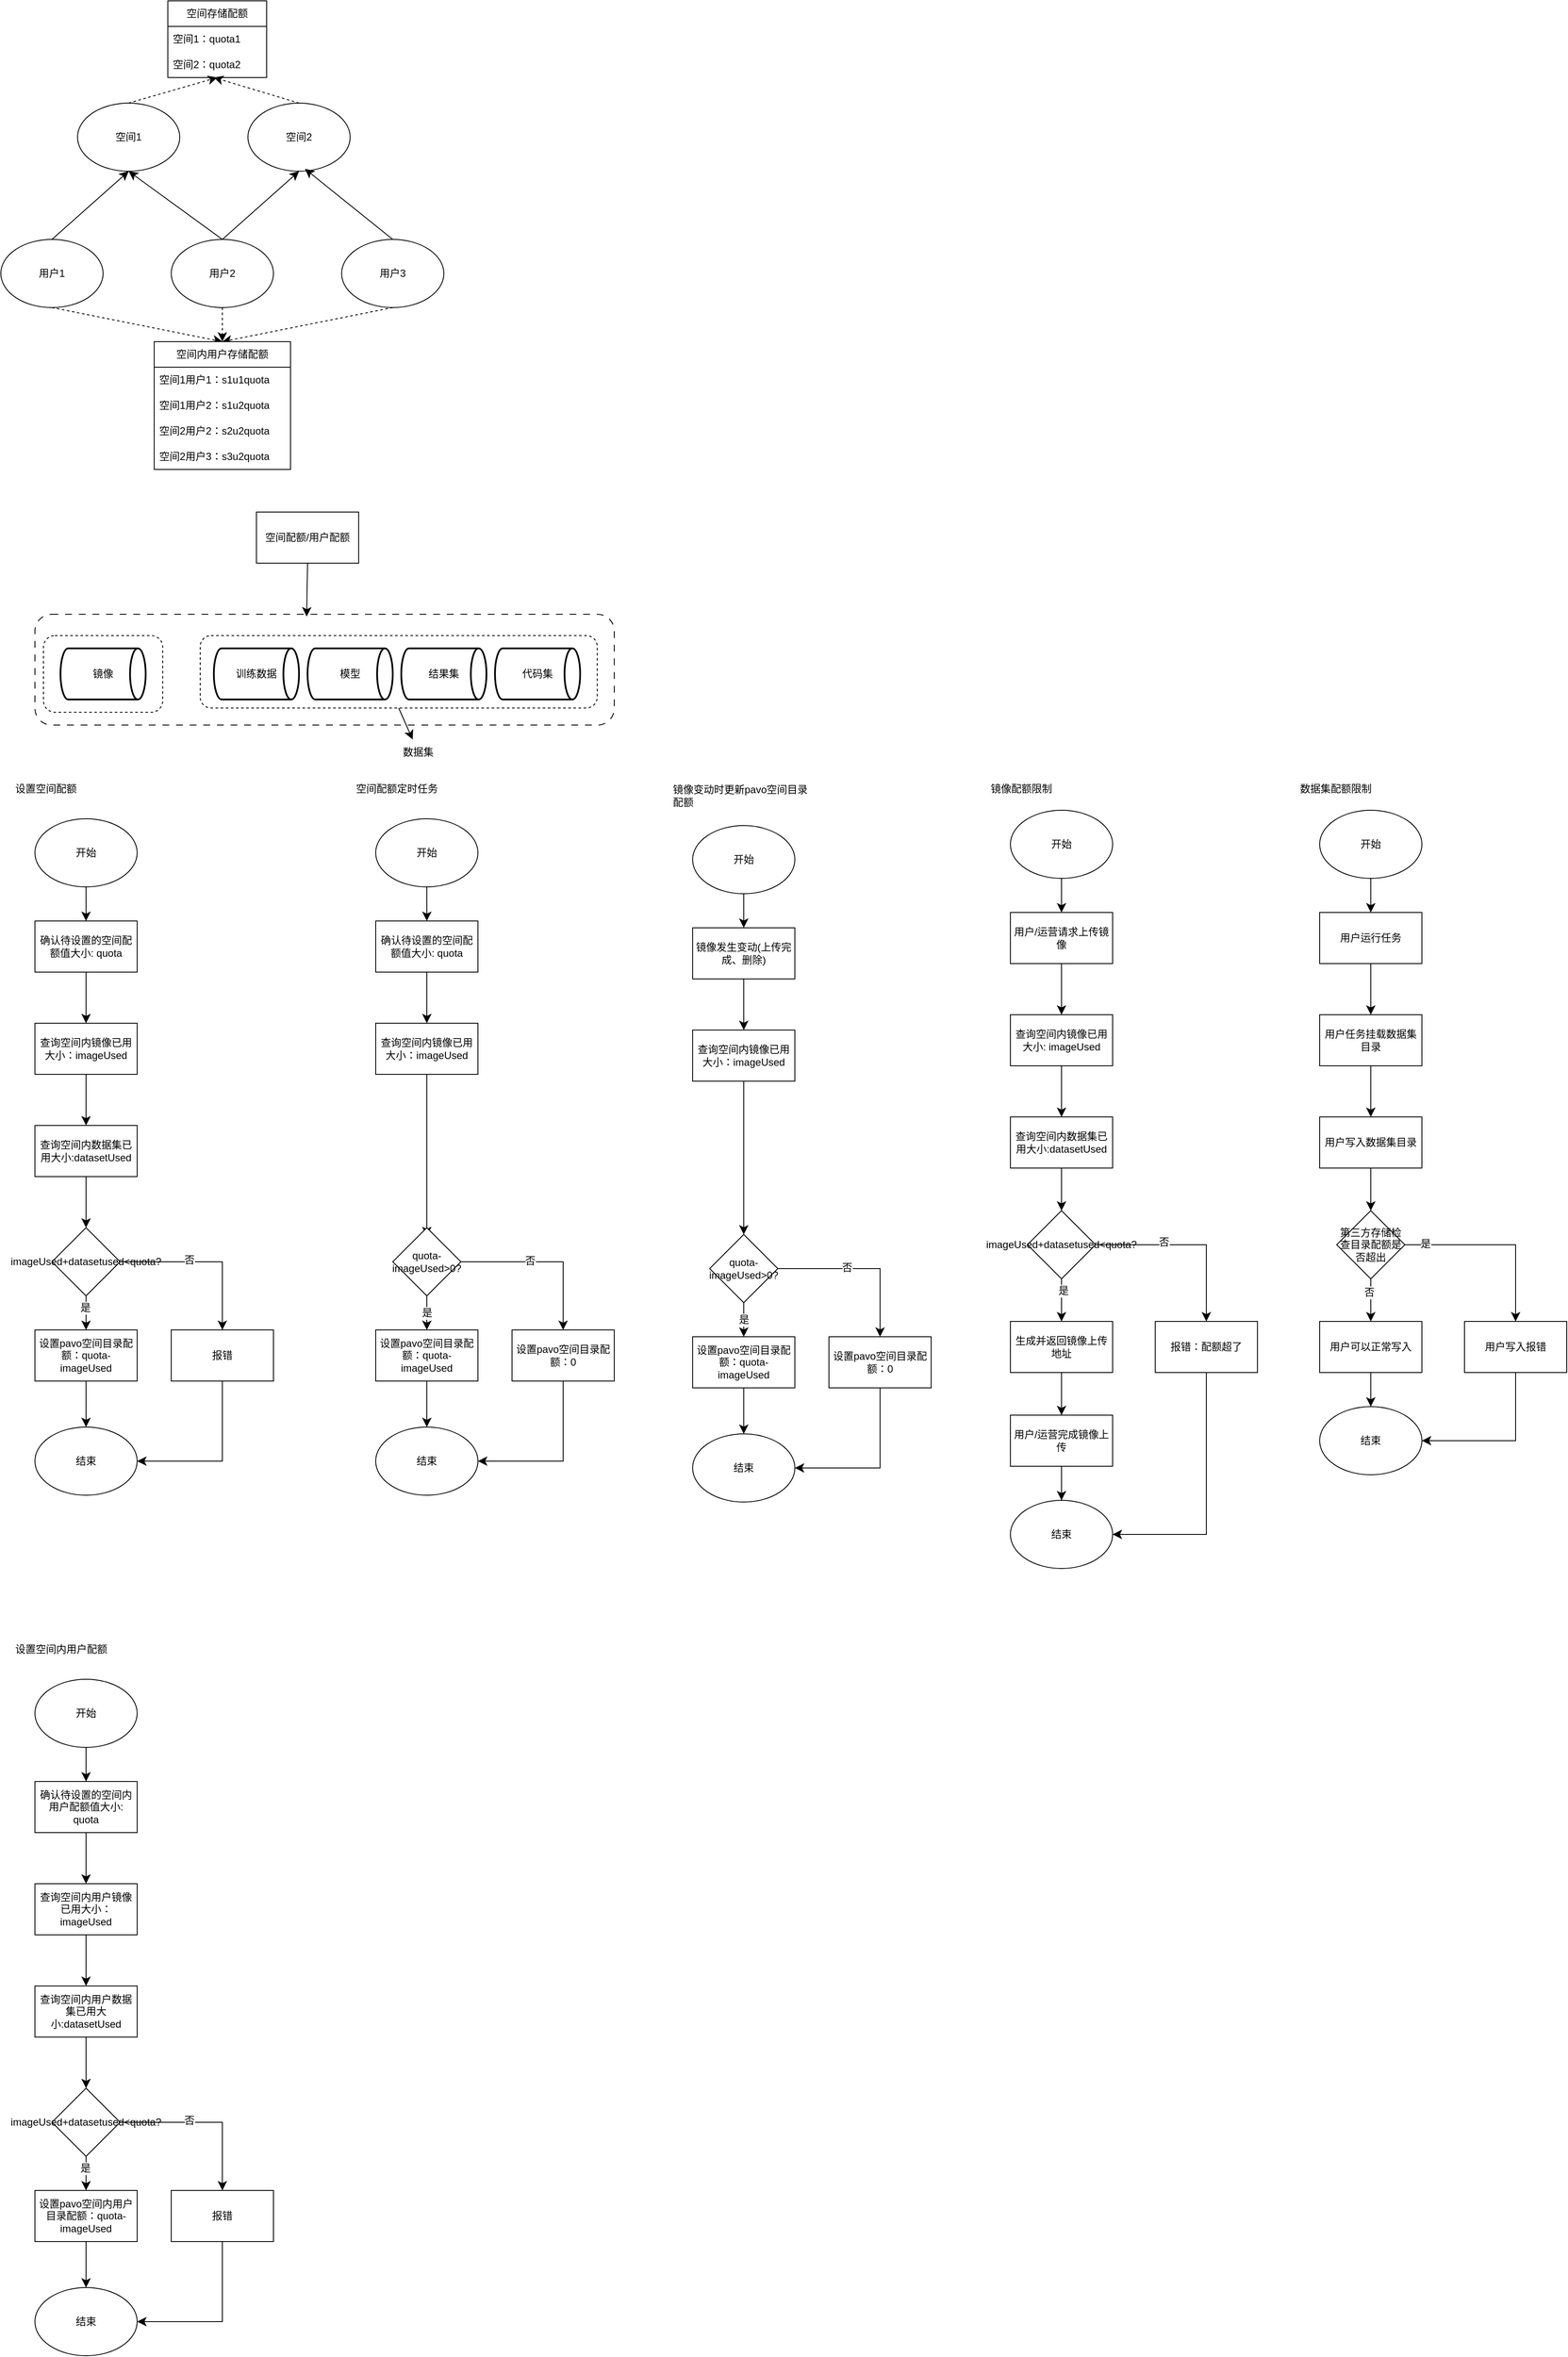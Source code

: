 <mxfile version="27.1.5">
  <diagram name="Page-1" id="l1J-gJ4dUrPFSB5W-Mp6">
    <mxGraphModel dx="1712" dy="914" grid="1" gridSize="10" guides="1" tooltips="1" connect="1" arrows="1" fold="1" page="1" pageScale="1" pageWidth="827" pageHeight="1169" math="0" shadow="0">
      <root>
        <mxCell id="0" />
        <mxCell id="1" parent="0" />
        <mxCell id="lD3NfSgeakYB_lhbrEKw-43" value="" style="rounded=1;whiteSpace=wrap;html=1;dashed=1;dashPattern=8 8;" parent="1" vertex="1">
          <mxGeometry x="80" y="760" width="680" height="130" as="geometry" />
        </mxCell>
        <mxCell id="lD3NfSgeakYB_lhbrEKw-51" style="edgeStyle=none;curved=1;rounded=0;orthogonalLoop=1;jettySize=auto;html=1;exitX=0.5;exitY=1;exitDx=0;exitDy=0;fontSize=12;startSize=8;endSize=8;" parent="1" source="lD3NfSgeakYB_lhbrEKw-42" target="lD3NfSgeakYB_lhbrEKw-53" edge="1">
          <mxGeometry relative="1" as="geometry">
            <mxPoint x="530" y="930" as="targetPoint" />
          </mxGeometry>
        </mxCell>
        <mxCell id="lD3NfSgeakYB_lhbrEKw-42" value="" style="rounded=1;whiteSpace=wrap;html=1;dashed=1;" parent="1" vertex="1">
          <mxGeometry x="274" y="785" width="466" height="85" as="geometry" />
        </mxCell>
        <mxCell id="lD3NfSgeakYB_lhbrEKw-41" value="" style="rounded=1;whiteSpace=wrap;html=1;dashed=1;" parent="1" vertex="1">
          <mxGeometry x="90" y="785" width="140" height="90" as="geometry" />
        </mxCell>
        <mxCell id="lD3NfSgeakYB_lhbrEKw-31" style="edgeStyle=none;curved=1;rounded=0;orthogonalLoop=1;jettySize=auto;html=1;exitX=0.5;exitY=0;exitDx=0;exitDy=0;entryX=0.5;entryY=1;entryDx=0;entryDy=0;fontSize=12;startSize=8;endSize=8;dashed=1;" parent="1" source="lD3NfSgeakYB_lhbrEKw-1" target="lD3NfSgeakYB_lhbrEKw-7" edge="1">
          <mxGeometry relative="1" as="geometry" />
        </mxCell>
        <mxCell id="lD3NfSgeakYB_lhbrEKw-1" value="空间1" style="ellipse;whiteSpace=wrap;html=1;" parent="1" vertex="1">
          <mxGeometry x="130" y="160" width="120" height="80" as="geometry" />
        </mxCell>
        <mxCell id="lD3NfSgeakYB_lhbrEKw-15" style="edgeStyle=none;curved=1;rounded=0;orthogonalLoop=1;jettySize=auto;html=1;exitX=0.5;exitY=0;exitDx=0;exitDy=0;entryX=0.5;entryY=1;entryDx=0;entryDy=0;fontSize=12;startSize=8;endSize=8;" parent="1" source="lD3NfSgeakYB_lhbrEKw-2" target="lD3NfSgeakYB_lhbrEKw-1" edge="1">
          <mxGeometry relative="1" as="geometry" />
        </mxCell>
        <mxCell id="lD3NfSgeakYB_lhbrEKw-23" style="edgeStyle=none;curved=1;rounded=0;orthogonalLoop=1;jettySize=auto;html=1;exitX=0.5;exitY=1;exitDx=0;exitDy=0;entryX=0.5;entryY=0;entryDx=0;entryDy=0;fontSize=12;startSize=8;endSize=8;dashed=1;" parent="1" source="lD3NfSgeakYB_lhbrEKw-2" target="lD3NfSgeakYB_lhbrEKw-24" edge="1">
          <mxGeometry relative="1" as="geometry">
            <mxPoint x="100" y="440" as="targetPoint" />
          </mxGeometry>
        </mxCell>
        <mxCell id="lD3NfSgeakYB_lhbrEKw-2" value="用户1" style="ellipse;whiteSpace=wrap;html=1;" parent="1" vertex="1">
          <mxGeometry x="40" y="320" width="120" height="80" as="geometry" />
        </mxCell>
        <mxCell id="lD3NfSgeakYB_lhbrEKw-16" style="edgeStyle=none;curved=1;rounded=0;orthogonalLoop=1;jettySize=auto;html=1;exitX=0.5;exitY=0;exitDx=0;exitDy=0;entryX=0.5;entryY=1;entryDx=0;entryDy=0;fontSize=12;startSize=8;endSize=8;" parent="1" source="lD3NfSgeakYB_lhbrEKw-3" target="lD3NfSgeakYB_lhbrEKw-1" edge="1">
          <mxGeometry relative="1" as="geometry" />
        </mxCell>
        <mxCell id="lD3NfSgeakYB_lhbrEKw-17" style="edgeStyle=none;curved=1;rounded=0;orthogonalLoop=1;jettySize=auto;html=1;exitX=0.5;exitY=0;exitDx=0;exitDy=0;entryX=0.5;entryY=1;entryDx=0;entryDy=0;fontSize=12;startSize=8;endSize=8;" parent="1" source="lD3NfSgeakYB_lhbrEKw-3" target="lD3NfSgeakYB_lhbrEKw-5" edge="1">
          <mxGeometry relative="1" as="geometry" />
        </mxCell>
        <mxCell id="lD3NfSgeakYB_lhbrEKw-28" style="edgeStyle=none;curved=1;rounded=0;orthogonalLoop=1;jettySize=auto;html=1;exitX=0.5;exitY=1;exitDx=0;exitDy=0;entryX=0.5;entryY=0;entryDx=0;entryDy=0;fontSize=12;startSize=8;endSize=8;dashed=1;" parent="1" source="lD3NfSgeakYB_lhbrEKw-3" target="lD3NfSgeakYB_lhbrEKw-24" edge="1">
          <mxGeometry relative="1" as="geometry" />
        </mxCell>
        <mxCell id="lD3NfSgeakYB_lhbrEKw-3" value="用户2" style="ellipse;whiteSpace=wrap;html=1;" parent="1" vertex="1">
          <mxGeometry x="240" y="320" width="120" height="80" as="geometry" />
        </mxCell>
        <mxCell id="lD3NfSgeakYB_lhbrEKw-29" style="edgeStyle=none;curved=1;rounded=0;orthogonalLoop=1;jettySize=auto;html=1;exitX=0.5;exitY=1;exitDx=0;exitDy=0;entryX=0.5;entryY=0;entryDx=0;entryDy=0;fontSize=12;startSize=8;endSize=8;dashed=1;" parent="1" source="lD3NfSgeakYB_lhbrEKw-4" target="lD3NfSgeakYB_lhbrEKw-24" edge="1">
          <mxGeometry relative="1" as="geometry">
            <mxPoint x="500" y="440" as="targetPoint" />
          </mxGeometry>
        </mxCell>
        <mxCell id="lD3NfSgeakYB_lhbrEKw-4" value="用户3" style="ellipse;whiteSpace=wrap;html=1;" parent="1" vertex="1">
          <mxGeometry x="440" y="320" width="120" height="80" as="geometry" />
        </mxCell>
        <mxCell id="lD3NfSgeakYB_lhbrEKw-32" style="edgeStyle=none;curved=1;rounded=0;orthogonalLoop=1;jettySize=auto;html=1;exitX=0.5;exitY=0;exitDx=0;exitDy=0;fontSize=12;startSize=8;endSize=8;dashed=1;" parent="1" source="lD3NfSgeakYB_lhbrEKw-5" edge="1">
          <mxGeometry relative="1" as="geometry">
            <mxPoint x="290" y="130" as="targetPoint" />
          </mxGeometry>
        </mxCell>
        <mxCell id="lD3NfSgeakYB_lhbrEKw-5" value="空间2" style="ellipse;whiteSpace=wrap;html=1;" parent="1" vertex="1">
          <mxGeometry x="330" y="160" width="120" height="80" as="geometry" />
        </mxCell>
        <mxCell id="lD3NfSgeakYB_lhbrEKw-7" value="空间存储配额" style="swimlane;fontStyle=0;childLayout=stackLayout;horizontal=1;startSize=30;horizontalStack=0;resizeParent=1;resizeParentMax=0;resizeLast=0;collapsible=1;marginBottom=0;whiteSpace=wrap;html=1;" parent="1" vertex="1">
          <mxGeometry x="236" y="40" width="116" height="90" as="geometry" />
        </mxCell>
        <mxCell id="lD3NfSgeakYB_lhbrEKw-8" value="空间1：quota1" style="text;strokeColor=none;fillColor=none;align=left;verticalAlign=middle;spacingLeft=4;spacingRight=4;overflow=hidden;points=[[0,0.5],[1,0.5]];portConstraint=eastwest;rotatable=0;whiteSpace=wrap;html=1;" parent="lD3NfSgeakYB_lhbrEKw-7" vertex="1">
          <mxGeometry y="30" width="116" height="30" as="geometry" />
        </mxCell>
        <mxCell id="lD3NfSgeakYB_lhbrEKw-30" value="空间2：quota2" style="text;strokeColor=none;fillColor=none;align=left;verticalAlign=middle;spacingLeft=4;spacingRight=4;overflow=hidden;points=[[0,0.5],[1,0.5]];portConstraint=eastwest;rotatable=0;whiteSpace=wrap;html=1;" parent="lD3NfSgeakYB_lhbrEKw-7" vertex="1">
          <mxGeometry y="60" width="116" height="30" as="geometry" />
        </mxCell>
        <mxCell id="lD3NfSgeakYB_lhbrEKw-18" style="edgeStyle=none;curved=1;rounded=0;orthogonalLoop=1;jettySize=auto;html=1;exitX=0.5;exitY=0;exitDx=0;exitDy=0;entryX=0.558;entryY=0.965;entryDx=0;entryDy=0;entryPerimeter=0;fontSize=12;startSize=8;endSize=8;" parent="1" source="lD3NfSgeakYB_lhbrEKw-4" target="lD3NfSgeakYB_lhbrEKw-5" edge="1">
          <mxGeometry relative="1" as="geometry" />
        </mxCell>
        <mxCell id="lD3NfSgeakYB_lhbrEKw-24" value="空间内用户存储配额" style="swimlane;fontStyle=0;childLayout=stackLayout;horizontal=1;startSize=30;horizontalStack=0;resizeParent=1;resizeParentMax=0;resizeLast=0;collapsible=1;marginBottom=0;whiteSpace=wrap;html=1;" parent="1" vertex="1">
          <mxGeometry x="220" y="440" width="160" height="150" as="geometry" />
        </mxCell>
        <mxCell id="lD3NfSgeakYB_lhbrEKw-25" value="空间1用户1：s1u1quota" style="text;strokeColor=none;fillColor=none;align=left;verticalAlign=middle;spacingLeft=4;spacingRight=4;overflow=hidden;points=[[0,0.5],[1,0.5]];portConstraint=eastwest;rotatable=0;whiteSpace=wrap;html=1;" parent="lD3NfSgeakYB_lhbrEKw-24" vertex="1">
          <mxGeometry y="30" width="160" height="30" as="geometry" />
        </mxCell>
        <mxCell id="lD3NfSgeakYB_lhbrEKw-33" value="空间1用户2：s1u2quota" style="text;strokeColor=none;fillColor=none;align=left;verticalAlign=middle;spacingLeft=4;spacingRight=4;overflow=hidden;points=[[0,0.5],[1,0.5]];portConstraint=eastwest;rotatable=0;whiteSpace=wrap;html=1;" parent="lD3NfSgeakYB_lhbrEKw-24" vertex="1">
          <mxGeometry y="60" width="160" height="30" as="geometry" />
        </mxCell>
        <mxCell id="lD3NfSgeakYB_lhbrEKw-34" value="空间2用户2：s2u2quota" style="text;strokeColor=none;fillColor=none;align=left;verticalAlign=middle;spacingLeft=4;spacingRight=4;overflow=hidden;points=[[0,0.5],[1,0.5]];portConstraint=eastwest;rotatable=0;whiteSpace=wrap;html=1;" parent="lD3NfSgeakYB_lhbrEKw-24" vertex="1">
          <mxGeometry y="90" width="160" height="30" as="geometry" />
        </mxCell>
        <mxCell id="lD3NfSgeakYB_lhbrEKw-35" value="空间2用户3：s3u2quota" style="text;strokeColor=none;fillColor=none;align=left;verticalAlign=middle;spacingLeft=4;spacingRight=4;overflow=hidden;points=[[0,0.5],[1,0.5]];portConstraint=eastwest;rotatable=0;whiteSpace=wrap;html=1;" parent="lD3NfSgeakYB_lhbrEKw-24" vertex="1">
          <mxGeometry y="120" width="160" height="30" as="geometry" />
        </mxCell>
        <mxCell id="lD3NfSgeakYB_lhbrEKw-36" value="镜像" style="strokeWidth=2;html=1;shape=mxgraph.flowchart.direct_data;whiteSpace=wrap;" parent="1" vertex="1">
          <mxGeometry x="110" y="800" width="100" height="60" as="geometry" />
        </mxCell>
        <mxCell id="lD3NfSgeakYB_lhbrEKw-37" value="训练数据" style="strokeWidth=2;html=1;shape=mxgraph.flowchart.direct_data;whiteSpace=wrap;" parent="1" vertex="1">
          <mxGeometry x="290" y="800" width="100" height="60" as="geometry" />
        </mxCell>
        <mxCell id="lD3NfSgeakYB_lhbrEKw-38" value="模型" style="strokeWidth=2;html=1;shape=mxgraph.flowchart.direct_data;whiteSpace=wrap;" parent="1" vertex="1">
          <mxGeometry x="400" y="800" width="100" height="60" as="geometry" />
        </mxCell>
        <mxCell id="lD3NfSgeakYB_lhbrEKw-39" value="结果集" style="strokeWidth=2;html=1;shape=mxgraph.flowchart.direct_data;whiteSpace=wrap;" parent="1" vertex="1">
          <mxGeometry x="510" y="800" width="100" height="60" as="geometry" />
        </mxCell>
        <mxCell id="lD3NfSgeakYB_lhbrEKw-40" value="代码集" style="strokeWidth=2;html=1;shape=mxgraph.flowchart.direct_data;whiteSpace=wrap;" parent="1" vertex="1">
          <mxGeometry x="620" y="800" width="100" height="60" as="geometry" />
        </mxCell>
        <mxCell id="lD3NfSgeakYB_lhbrEKw-44" value="空间配额/用户配额" style="rounded=0;whiteSpace=wrap;html=1;" parent="1" vertex="1">
          <mxGeometry x="340" y="640" width="120" height="60" as="geometry" />
        </mxCell>
        <mxCell id="lD3NfSgeakYB_lhbrEKw-45" style="edgeStyle=none;curved=1;rounded=0;orthogonalLoop=1;jettySize=auto;html=1;exitX=0.5;exitY=1;exitDx=0;exitDy=0;entryX=0.469;entryY=0.02;entryDx=0;entryDy=0;entryPerimeter=0;fontSize=12;startSize=8;endSize=8;" parent="1" source="lD3NfSgeakYB_lhbrEKw-44" target="lD3NfSgeakYB_lhbrEKw-43" edge="1">
          <mxGeometry relative="1" as="geometry" />
        </mxCell>
        <mxCell id="lD3NfSgeakYB_lhbrEKw-48" style="edgeStyle=none;curved=1;rounded=0;orthogonalLoop=1;jettySize=auto;html=1;exitX=0.5;exitY=1;exitDx=0;exitDy=0;entryX=0.5;entryY=0;entryDx=0;entryDy=0;fontSize=12;startSize=8;endSize=8;" parent="1" source="lD3NfSgeakYB_lhbrEKw-46" target="lD3NfSgeakYB_lhbrEKw-47" edge="1">
          <mxGeometry relative="1" as="geometry" />
        </mxCell>
        <mxCell id="lD3NfSgeakYB_lhbrEKw-46" value="开始" style="ellipse;whiteSpace=wrap;html=1;" parent="1" vertex="1">
          <mxGeometry x="80" y="1000" width="120" height="80" as="geometry" />
        </mxCell>
        <mxCell id="lD3NfSgeakYB_lhbrEKw-54" style="edgeStyle=none;curved=1;rounded=0;orthogonalLoop=1;jettySize=auto;html=1;entryX=0.5;entryY=0;entryDx=0;entryDy=0;fontSize=12;startSize=8;endSize=8;" parent="1" source="lD3NfSgeakYB_lhbrEKw-47" target="lD3NfSgeakYB_lhbrEKw-49" edge="1">
          <mxGeometry relative="1" as="geometry" />
        </mxCell>
        <mxCell id="lD3NfSgeakYB_lhbrEKw-47" value="确认待设置的空间配额值大小: quota" style="rounded=0;whiteSpace=wrap;html=1;" parent="1" vertex="1">
          <mxGeometry x="80" y="1120" width="120" height="60" as="geometry" />
        </mxCell>
        <mxCell id="lD3NfSgeakYB_lhbrEKw-55" style="edgeStyle=none;curved=1;rounded=0;orthogonalLoop=1;jettySize=auto;html=1;fontSize=12;startSize=8;endSize=8;" parent="1" source="lD3NfSgeakYB_lhbrEKw-49" target="lD3NfSgeakYB_lhbrEKw-50" edge="1">
          <mxGeometry relative="1" as="geometry" />
        </mxCell>
        <mxCell id="lD3NfSgeakYB_lhbrEKw-49" value="查询空间内镜像已用大小：imageUsed" style="rounded=0;whiteSpace=wrap;html=1;" parent="1" vertex="1">
          <mxGeometry x="80" y="1240" width="120" height="60" as="geometry" />
        </mxCell>
        <mxCell id="lD3NfSgeakYB_lhbrEKw-57" style="edgeStyle=none;curved=1;rounded=0;orthogonalLoop=1;jettySize=auto;html=1;exitX=0.5;exitY=1;exitDx=0;exitDy=0;entryX=0.5;entryY=0;entryDx=0;entryDy=0;fontSize=12;startSize=8;endSize=8;" parent="1" source="lD3NfSgeakYB_lhbrEKw-50" target="lD3NfSgeakYB_lhbrEKw-56" edge="1">
          <mxGeometry relative="1" as="geometry" />
        </mxCell>
        <mxCell id="lD3NfSgeakYB_lhbrEKw-50" value="查询空间内数据集已用大小:datasetUsed" style="rounded=0;whiteSpace=wrap;html=1;" parent="1" vertex="1">
          <mxGeometry x="80" y="1360" width="120" height="60" as="geometry" />
        </mxCell>
        <mxCell id="lD3NfSgeakYB_lhbrEKw-53" value="数据集" style="text;html=1;align=center;verticalAlign=middle;whiteSpace=wrap;rounded=0;" parent="1" vertex="1">
          <mxGeometry x="500" y="907" width="60" height="30" as="geometry" />
        </mxCell>
        <mxCell id="lD3NfSgeakYB_lhbrEKw-60" style="edgeStyle=none;curved=1;rounded=0;orthogonalLoop=1;jettySize=auto;html=1;exitX=0.5;exitY=1;exitDx=0;exitDy=0;entryX=0.5;entryY=0;entryDx=0;entryDy=0;fontSize=12;startSize=8;endSize=8;" parent="1" source="lD3NfSgeakYB_lhbrEKw-56" target="lD3NfSgeakYB_lhbrEKw-59" edge="1">
          <mxGeometry relative="1" as="geometry" />
        </mxCell>
        <mxCell id="lD3NfSgeakYB_lhbrEKw-133" value="是" style="edgeLabel;html=1;align=center;verticalAlign=middle;resizable=0;points=[];fontSize=12;" parent="lD3NfSgeakYB_lhbrEKw-60" vertex="1" connectable="0">
          <mxGeometry x="-0.33" y="-1" relative="1" as="geometry">
            <mxPoint as="offset" />
          </mxGeometry>
        </mxCell>
        <mxCell id="lD3NfSgeakYB_lhbrEKw-62" style="edgeStyle=none;curved=0;rounded=0;orthogonalLoop=1;jettySize=auto;html=1;exitX=1;exitY=0.5;exitDx=0;exitDy=0;entryX=0.5;entryY=0;entryDx=0;entryDy=0;fontSize=12;startSize=8;endSize=8;" parent="1" source="lD3NfSgeakYB_lhbrEKw-56" target="lD3NfSgeakYB_lhbrEKw-61" edge="1">
          <mxGeometry relative="1" as="geometry">
            <Array as="points">
              <mxPoint x="300" y="1520" />
            </Array>
          </mxGeometry>
        </mxCell>
        <mxCell id="lD3NfSgeakYB_lhbrEKw-134" value="否" style="edgeLabel;html=1;align=center;verticalAlign=middle;resizable=0;points=[];fontSize=12;" parent="lD3NfSgeakYB_lhbrEKw-62" vertex="1" connectable="0">
          <mxGeometry x="-0.19" y="2" relative="1" as="geometry">
            <mxPoint as="offset" />
          </mxGeometry>
        </mxCell>
        <mxCell id="lD3NfSgeakYB_lhbrEKw-56" value="imageUsed+datasetused&amp;lt;quota?" style="rhombus;whiteSpace=wrap;html=1;" parent="1" vertex="1">
          <mxGeometry x="100" y="1480" width="80" height="80" as="geometry" />
        </mxCell>
        <mxCell id="lD3NfSgeakYB_lhbrEKw-65" style="edgeStyle=none;curved=1;rounded=0;orthogonalLoop=1;jettySize=auto;html=1;exitX=0.5;exitY=1;exitDx=0;exitDy=0;entryX=0.5;entryY=0;entryDx=0;entryDy=0;fontSize=12;startSize=8;endSize=8;" parent="1" source="lD3NfSgeakYB_lhbrEKw-59" target="lD3NfSgeakYB_lhbrEKw-64" edge="1">
          <mxGeometry relative="1" as="geometry" />
        </mxCell>
        <mxCell id="lD3NfSgeakYB_lhbrEKw-59" value="设置pavo空间目录配额：quota-imageUsed" style="rounded=0;whiteSpace=wrap;html=1;" parent="1" vertex="1">
          <mxGeometry x="80" y="1600" width="120" height="60" as="geometry" />
        </mxCell>
        <mxCell id="lD3NfSgeakYB_lhbrEKw-66" style="edgeStyle=none;curved=0;rounded=0;orthogonalLoop=1;jettySize=auto;html=1;exitX=0.5;exitY=1;exitDx=0;exitDy=0;entryX=1;entryY=0.5;entryDx=0;entryDy=0;fontSize=12;startSize=8;endSize=8;" parent="1" source="lD3NfSgeakYB_lhbrEKw-61" target="lD3NfSgeakYB_lhbrEKw-64" edge="1">
          <mxGeometry relative="1" as="geometry">
            <Array as="points">
              <mxPoint x="300" y="1754" />
            </Array>
          </mxGeometry>
        </mxCell>
        <mxCell id="lD3NfSgeakYB_lhbrEKw-61" value="报错" style="rounded=0;whiteSpace=wrap;html=1;" parent="1" vertex="1">
          <mxGeometry x="240" y="1600" width="120" height="60" as="geometry" />
        </mxCell>
        <mxCell id="lD3NfSgeakYB_lhbrEKw-64" value="结束" style="ellipse;whiteSpace=wrap;html=1;" parent="1" vertex="1">
          <mxGeometry x="80" y="1714" width="120" height="80" as="geometry" />
        </mxCell>
        <mxCell id="lD3NfSgeakYB_lhbrEKw-69" style="edgeStyle=none;curved=1;rounded=0;orthogonalLoop=1;jettySize=auto;html=1;exitX=0.5;exitY=1;exitDx=0;exitDy=0;entryX=0.5;entryY=0;entryDx=0;entryDy=0;fontSize=12;startSize=8;endSize=8;" parent="1" source="lD3NfSgeakYB_lhbrEKw-67" target="lD3NfSgeakYB_lhbrEKw-68" edge="1">
          <mxGeometry relative="1" as="geometry" />
        </mxCell>
        <mxCell id="lD3NfSgeakYB_lhbrEKw-67" value="开始" style="ellipse;whiteSpace=wrap;html=1;" parent="1" vertex="1">
          <mxGeometry x="1225" y="990" width="120" height="80" as="geometry" />
        </mxCell>
        <mxCell id="lD3NfSgeakYB_lhbrEKw-72" style="edgeStyle=none;curved=1;rounded=0;orthogonalLoop=1;jettySize=auto;html=1;exitX=0.5;exitY=1;exitDx=0;exitDy=0;entryX=0.5;entryY=0;entryDx=0;entryDy=0;fontSize=12;startSize=8;endSize=8;" parent="1" source="lD3NfSgeakYB_lhbrEKw-68" target="lD3NfSgeakYB_lhbrEKw-70" edge="1">
          <mxGeometry relative="1" as="geometry" />
        </mxCell>
        <mxCell id="lD3NfSgeakYB_lhbrEKw-68" value="用户/运营请求上传镜像" style="rounded=0;whiteSpace=wrap;html=1;" parent="1" vertex="1">
          <mxGeometry x="1225" y="1110" width="120" height="60" as="geometry" />
        </mxCell>
        <mxCell id="lD3NfSgeakYB_lhbrEKw-73" style="edgeStyle=none;curved=1;rounded=0;orthogonalLoop=1;jettySize=auto;html=1;exitX=0.5;exitY=1;exitDx=0;exitDy=0;entryX=0.5;entryY=0;entryDx=0;entryDy=0;fontSize=12;startSize=8;endSize=8;" parent="1" source="lD3NfSgeakYB_lhbrEKw-70" target="lD3NfSgeakYB_lhbrEKw-71" edge="1">
          <mxGeometry relative="1" as="geometry" />
        </mxCell>
        <mxCell id="lD3NfSgeakYB_lhbrEKw-70" value="查询空间内镜像已用大小: imageUsed" style="rounded=0;whiteSpace=wrap;html=1;" parent="1" vertex="1">
          <mxGeometry x="1225" y="1230" width="120" height="60" as="geometry" />
        </mxCell>
        <mxCell id="lD3NfSgeakYB_lhbrEKw-75" style="edgeStyle=none;curved=1;rounded=0;orthogonalLoop=1;jettySize=auto;html=1;exitX=0.5;exitY=1;exitDx=0;exitDy=0;entryX=0.5;entryY=0;entryDx=0;entryDy=0;fontSize=12;startSize=8;endSize=8;" parent="1" source="lD3NfSgeakYB_lhbrEKw-71" target="lD3NfSgeakYB_lhbrEKw-74" edge="1">
          <mxGeometry relative="1" as="geometry" />
        </mxCell>
        <mxCell id="lD3NfSgeakYB_lhbrEKw-71" value="查询空间内数据集已用大小:datasetUsed" style="rounded=0;whiteSpace=wrap;html=1;" parent="1" vertex="1">
          <mxGeometry x="1225" y="1350" width="120" height="60" as="geometry" />
        </mxCell>
        <mxCell id="lD3NfSgeakYB_lhbrEKw-77" style="edgeStyle=none;curved=1;rounded=0;orthogonalLoop=1;jettySize=auto;html=1;exitX=0.5;exitY=1;exitDx=0;exitDy=0;entryX=0.5;entryY=0;entryDx=0;entryDy=0;fontSize=12;startSize=8;endSize=8;" parent="1" source="lD3NfSgeakYB_lhbrEKw-74" target="lD3NfSgeakYB_lhbrEKw-76" edge="1">
          <mxGeometry relative="1" as="geometry" />
        </mxCell>
        <mxCell id="lD3NfSgeakYB_lhbrEKw-130" value="是" style="edgeLabel;html=1;align=center;verticalAlign=middle;resizable=0;points=[];fontSize=12;" parent="lD3NfSgeakYB_lhbrEKw-77" vertex="1" connectable="0">
          <mxGeometry x="-0.464" y="2" relative="1" as="geometry">
            <mxPoint as="offset" />
          </mxGeometry>
        </mxCell>
        <mxCell id="lD3NfSgeakYB_lhbrEKw-82" style="edgeStyle=none;curved=0;rounded=0;orthogonalLoop=1;jettySize=auto;html=1;exitX=1;exitY=0.5;exitDx=0;exitDy=0;entryX=0.5;entryY=0;entryDx=0;entryDy=0;fontSize=12;startSize=8;endSize=8;" parent="1" source="lD3NfSgeakYB_lhbrEKw-74" target="lD3NfSgeakYB_lhbrEKw-81" edge="1">
          <mxGeometry relative="1" as="geometry">
            <Array as="points">
              <mxPoint x="1455" y="1500" />
            </Array>
          </mxGeometry>
        </mxCell>
        <mxCell id="lD3NfSgeakYB_lhbrEKw-131" value="否" style="edgeLabel;html=1;align=center;verticalAlign=middle;resizable=0;points=[];fontSize=12;" parent="lD3NfSgeakYB_lhbrEKw-82" vertex="1" connectable="0">
          <mxGeometry x="-0.276" y="3" relative="1" as="geometry">
            <mxPoint as="offset" />
          </mxGeometry>
        </mxCell>
        <mxCell id="lD3NfSgeakYB_lhbrEKw-74" value="imageUsed+datasetused&amp;lt;quota?" style="rhombus;whiteSpace=wrap;html=1;" parent="1" vertex="1">
          <mxGeometry x="1245" y="1460" width="80" height="80" as="geometry" />
        </mxCell>
        <mxCell id="lD3NfSgeakYB_lhbrEKw-79" style="edgeStyle=none;curved=1;rounded=0;orthogonalLoop=1;jettySize=auto;html=1;exitX=0.5;exitY=1;exitDx=0;exitDy=0;entryX=0.5;entryY=0;entryDx=0;entryDy=0;fontSize=12;startSize=8;endSize=8;" parent="1" source="lD3NfSgeakYB_lhbrEKw-76" target="lD3NfSgeakYB_lhbrEKw-78" edge="1">
          <mxGeometry relative="1" as="geometry" />
        </mxCell>
        <mxCell id="lD3NfSgeakYB_lhbrEKw-76" value="生成并返回镜像上传地址" style="rounded=0;whiteSpace=wrap;html=1;" parent="1" vertex="1">
          <mxGeometry x="1225" y="1590" width="120" height="60" as="geometry" />
        </mxCell>
        <mxCell id="lD3NfSgeakYB_lhbrEKw-83" style="edgeStyle=none;curved=1;rounded=0;orthogonalLoop=1;jettySize=auto;html=1;exitX=0.5;exitY=1;exitDx=0;exitDy=0;entryX=0.5;entryY=0;entryDx=0;entryDy=0;fontSize=12;startSize=8;endSize=8;" parent="1" source="lD3NfSgeakYB_lhbrEKw-78" edge="1">
          <mxGeometry relative="1" as="geometry">
            <mxPoint x="1285" y="1800" as="targetPoint" />
          </mxGeometry>
        </mxCell>
        <mxCell id="lD3NfSgeakYB_lhbrEKw-78" value="用户/运营完成镜像上传" style="rounded=0;whiteSpace=wrap;html=1;" parent="1" vertex="1">
          <mxGeometry x="1225" y="1700" width="120" height="60" as="geometry" />
        </mxCell>
        <mxCell id="lD3NfSgeakYB_lhbrEKw-86" style="edgeStyle=none;curved=0;rounded=0;orthogonalLoop=1;jettySize=auto;html=1;exitX=0.5;exitY=1;exitDx=0;exitDy=0;entryX=1;entryY=0.5;entryDx=0;entryDy=0;fontSize=12;startSize=8;endSize=8;" parent="1" source="lD3NfSgeakYB_lhbrEKw-81" target="lD3NfSgeakYB_lhbrEKw-85" edge="1">
          <mxGeometry relative="1" as="geometry">
            <Array as="points">
              <mxPoint x="1455" y="1840" />
            </Array>
          </mxGeometry>
        </mxCell>
        <mxCell id="lD3NfSgeakYB_lhbrEKw-81" value="报错：配额超了" style="rounded=0;whiteSpace=wrap;html=1;" parent="1" vertex="1">
          <mxGeometry x="1395" y="1590" width="120" height="60" as="geometry" />
        </mxCell>
        <mxCell id="lD3NfSgeakYB_lhbrEKw-85" value="结束" style="ellipse;whiteSpace=wrap;html=1;" parent="1" vertex="1">
          <mxGeometry x="1225" y="1800" width="120" height="80" as="geometry" />
        </mxCell>
        <mxCell id="lD3NfSgeakYB_lhbrEKw-89" value="设置空间配额" style="text;html=1;align=left;verticalAlign=middle;whiteSpace=wrap;rounded=0;" parent="1" vertex="1">
          <mxGeometry x="55" y="950" width="170" height="30" as="geometry" />
        </mxCell>
        <mxCell id="lD3NfSgeakYB_lhbrEKw-90" style="edgeStyle=none;curved=1;rounded=0;orthogonalLoop=1;jettySize=auto;html=1;exitX=0.5;exitY=1;exitDx=0;exitDy=0;entryX=0.5;entryY=0;entryDx=0;entryDy=0;fontSize=12;startSize=8;endSize=8;" parent="1" source="lD3NfSgeakYB_lhbrEKw-91" target="lD3NfSgeakYB_lhbrEKw-93" edge="1">
          <mxGeometry relative="1" as="geometry" />
        </mxCell>
        <mxCell id="lD3NfSgeakYB_lhbrEKw-91" value="开始" style="ellipse;whiteSpace=wrap;html=1;" parent="1" vertex="1">
          <mxGeometry x="480" y="1000" width="120" height="80" as="geometry" />
        </mxCell>
        <mxCell id="lD3NfSgeakYB_lhbrEKw-92" style="edgeStyle=none;curved=1;rounded=0;orthogonalLoop=1;jettySize=auto;html=1;entryX=0.5;entryY=0;entryDx=0;entryDy=0;fontSize=12;startSize=8;endSize=8;" parent="1" source="lD3NfSgeakYB_lhbrEKw-93" target="lD3NfSgeakYB_lhbrEKw-95" edge="1">
          <mxGeometry relative="1" as="geometry" />
        </mxCell>
        <mxCell id="lD3NfSgeakYB_lhbrEKw-93" value="确认待设置的空间配额值大小: quota" style="rounded=0;whiteSpace=wrap;html=1;" parent="1" vertex="1">
          <mxGeometry x="480" y="1120" width="120" height="60" as="geometry" />
        </mxCell>
        <mxCell id="lD3NfSgeakYB_lhbrEKw-94" style="edgeStyle=none;curved=1;rounded=0;orthogonalLoop=1;jettySize=auto;html=1;fontSize=12;startSize=8;endSize=8;entryX=0.5;entryY=0.125;entryDx=0;entryDy=0;entryPerimeter=0;" parent="1" source="lD3NfSgeakYB_lhbrEKw-95" target="lD3NfSgeakYB_lhbrEKw-100" edge="1">
          <mxGeometry relative="1" as="geometry">
            <mxPoint x="540" y="1360" as="targetPoint" />
          </mxGeometry>
        </mxCell>
        <mxCell id="lD3NfSgeakYB_lhbrEKw-95" value="查询空间内镜像已用大小：imageUsed" style="rounded=0;whiteSpace=wrap;html=1;" parent="1" vertex="1">
          <mxGeometry x="480" y="1240" width="120" height="60" as="geometry" />
        </mxCell>
        <mxCell id="lD3NfSgeakYB_lhbrEKw-98" value="是" style="edgeStyle=none;curved=1;rounded=0;orthogonalLoop=1;jettySize=auto;html=1;exitX=0.5;exitY=1;exitDx=0;exitDy=0;entryX=0.5;entryY=0;entryDx=0;entryDy=0;fontSize=12;startSize=8;endSize=8;" parent="1" source="lD3NfSgeakYB_lhbrEKw-100" target="lD3NfSgeakYB_lhbrEKw-102" edge="1">
          <mxGeometry relative="1" as="geometry" />
        </mxCell>
        <mxCell id="lD3NfSgeakYB_lhbrEKw-99" style="edgeStyle=none;curved=0;rounded=0;orthogonalLoop=1;jettySize=auto;html=1;exitX=1;exitY=0.5;exitDx=0;exitDy=0;entryX=0.5;entryY=0;entryDx=0;entryDy=0;fontSize=12;startSize=8;endSize=8;" parent="1" source="lD3NfSgeakYB_lhbrEKw-100" target="lD3NfSgeakYB_lhbrEKw-104" edge="1">
          <mxGeometry relative="1" as="geometry">
            <Array as="points">
              <mxPoint x="700" y="1520" />
            </Array>
          </mxGeometry>
        </mxCell>
        <mxCell id="lD3NfSgeakYB_lhbrEKw-132" value="否" style="edgeLabel;html=1;align=center;verticalAlign=middle;resizable=0;points=[];fontSize=12;" parent="lD3NfSgeakYB_lhbrEKw-99" vertex="1" connectable="0">
          <mxGeometry x="-0.194" y="1" relative="1" as="geometry">
            <mxPoint as="offset" />
          </mxGeometry>
        </mxCell>
        <mxCell id="lD3NfSgeakYB_lhbrEKw-100" value="quota-imageUsed&amp;gt;0?" style="rhombus;whiteSpace=wrap;html=1;" parent="1" vertex="1">
          <mxGeometry x="500" y="1480" width="80" height="80" as="geometry" />
        </mxCell>
        <mxCell id="lD3NfSgeakYB_lhbrEKw-101" style="edgeStyle=none;curved=1;rounded=0;orthogonalLoop=1;jettySize=auto;html=1;exitX=0.5;exitY=1;exitDx=0;exitDy=0;entryX=0.5;entryY=0;entryDx=0;entryDy=0;fontSize=12;startSize=8;endSize=8;" parent="1" source="lD3NfSgeakYB_lhbrEKw-102" target="lD3NfSgeakYB_lhbrEKw-105" edge="1">
          <mxGeometry relative="1" as="geometry" />
        </mxCell>
        <mxCell id="lD3NfSgeakYB_lhbrEKw-102" value="设置pavo空间目录配额：quota-imageUsed" style="rounded=0;whiteSpace=wrap;html=1;" parent="1" vertex="1">
          <mxGeometry x="480" y="1600" width="120" height="60" as="geometry" />
        </mxCell>
        <mxCell id="lD3NfSgeakYB_lhbrEKw-103" style="edgeStyle=none;curved=0;rounded=0;orthogonalLoop=1;jettySize=auto;html=1;exitX=0.5;exitY=1;exitDx=0;exitDy=0;entryX=1;entryY=0.5;entryDx=0;entryDy=0;fontSize=12;startSize=8;endSize=8;" parent="1" source="lD3NfSgeakYB_lhbrEKw-104" target="lD3NfSgeakYB_lhbrEKw-105" edge="1">
          <mxGeometry relative="1" as="geometry">
            <Array as="points">
              <mxPoint x="700" y="1754" />
            </Array>
          </mxGeometry>
        </mxCell>
        <mxCell id="lD3NfSgeakYB_lhbrEKw-104" value="设置pavo空间目录配额：0" style="rounded=0;whiteSpace=wrap;html=1;" parent="1" vertex="1">
          <mxGeometry x="640" y="1600" width="120" height="60" as="geometry" />
        </mxCell>
        <mxCell id="lD3NfSgeakYB_lhbrEKw-105" value="结束" style="ellipse;whiteSpace=wrap;html=1;" parent="1" vertex="1">
          <mxGeometry x="480" y="1714" width="120" height="80" as="geometry" />
        </mxCell>
        <mxCell id="lD3NfSgeakYB_lhbrEKw-106" value="&lt;div&gt;空间配额定时任务&lt;/div&gt;" style="text;html=1;align=left;verticalAlign=middle;whiteSpace=wrap;rounded=0;" parent="1" vertex="1">
          <mxGeometry x="455" y="950" width="170" height="30" as="geometry" />
        </mxCell>
        <mxCell id="lD3NfSgeakYB_lhbrEKw-107" value="镜像配额限制" style="text;html=1;align=left;verticalAlign=middle;whiteSpace=wrap;rounded=0;" parent="1" vertex="1">
          <mxGeometry x="1200" y="950" width="170" height="30" as="geometry" />
        </mxCell>
        <mxCell id="lD3NfSgeakYB_lhbrEKw-108" style="edgeStyle=none;curved=1;rounded=0;orthogonalLoop=1;jettySize=auto;html=1;exitX=0.5;exitY=1;exitDx=0;exitDy=0;entryX=0.5;entryY=0;entryDx=0;entryDy=0;fontSize=12;startSize=8;endSize=8;" parent="1" source="lD3NfSgeakYB_lhbrEKw-109" target="lD3NfSgeakYB_lhbrEKw-111" edge="1">
          <mxGeometry relative="1" as="geometry" />
        </mxCell>
        <mxCell id="lD3NfSgeakYB_lhbrEKw-109" value="开始" style="ellipse;whiteSpace=wrap;html=1;" parent="1" vertex="1">
          <mxGeometry x="1588" y="990" width="120" height="80" as="geometry" />
        </mxCell>
        <mxCell id="lD3NfSgeakYB_lhbrEKw-110" style="edgeStyle=none;curved=1;rounded=0;orthogonalLoop=1;jettySize=auto;html=1;exitX=0.5;exitY=1;exitDx=0;exitDy=0;entryX=0.5;entryY=0;entryDx=0;entryDy=0;fontSize=12;startSize=8;endSize=8;" parent="1" source="lD3NfSgeakYB_lhbrEKw-111" target="lD3NfSgeakYB_lhbrEKw-113" edge="1">
          <mxGeometry relative="1" as="geometry" />
        </mxCell>
        <mxCell id="lD3NfSgeakYB_lhbrEKw-111" value="用户运行任务" style="rounded=0;whiteSpace=wrap;html=1;" parent="1" vertex="1">
          <mxGeometry x="1588" y="1110" width="120" height="60" as="geometry" />
        </mxCell>
        <mxCell id="lD3NfSgeakYB_lhbrEKw-112" style="edgeStyle=none;curved=1;rounded=0;orthogonalLoop=1;jettySize=auto;html=1;exitX=0.5;exitY=1;exitDx=0;exitDy=0;entryX=0.5;entryY=0;entryDx=0;entryDy=0;fontSize=12;startSize=8;endSize=8;" parent="1" source="lD3NfSgeakYB_lhbrEKw-113" target="lD3NfSgeakYB_lhbrEKw-115" edge="1">
          <mxGeometry relative="1" as="geometry" />
        </mxCell>
        <mxCell id="lD3NfSgeakYB_lhbrEKw-113" value="用户任务挂载数据集目录" style="rounded=0;whiteSpace=wrap;html=1;" parent="1" vertex="1">
          <mxGeometry x="1588" y="1230" width="120" height="60" as="geometry" />
        </mxCell>
        <mxCell id="lD3NfSgeakYB_lhbrEKw-114" style="edgeStyle=none;curved=1;rounded=0;orthogonalLoop=1;jettySize=auto;html=1;exitX=0.5;exitY=1;exitDx=0;exitDy=0;entryX=0.5;entryY=0;entryDx=0;entryDy=0;fontSize=12;startSize=8;endSize=8;" parent="1" source="lD3NfSgeakYB_lhbrEKw-115" target="lD3NfSgeakYB_lhbrEKw-118" edge="1">
          <mxGeometry relative="1" as="geometry" />
        </mxCell>
        <mxCell id="lD3NfSgeakYB_lhbrEKw-115" value="用户写入数据集目录" style="rounded=0;whiteSpace=wrap;html=1;" parent="1" vertex="1">
          <mxGeometry x="1588" y="1350" width="120" height="60" as="geometry" />
        </mxCell>
        <mxCell id="lD3NfSgeakYB_lhbrEKw-116" style="edgeStyle=none;curved=1;rounded=0;orthogonalLoop=1;jettySize=auto;html=1;exitX=0.5;exitY=1;exitDx=0;exitDy=0;entryX=0.5;entryY=0;entryDx=0;entryDy=0;fontSize=12;startSize=8;endSize=8;" parent="1" source="lD3NfSgeakYB_lhbrEKw-118" target="lD3NfSgeakYB_lhbrEKw-120" edge="1">
          <mxGeometry relative="1" as="geometry" />
        </mxCell>
        <mxCell id="lD3NfSgeakYB_lhbrEKw-128" value="否" style="edgeLabel;html=1;align=center;verticalAlign=middle;resizable=0;points=[];fontSize=12;" parent="lD3NfSgeakYB_lhbrEKw-116" vertex="1" connectable="0">
          <mxGeometry x="-0.384" y="-2" relative="1" as="geometry">
            <mxPoint as="offset" />
          </mxGeometry>
        </mxCell>
        <mxCell id="lD3NfSgeakYB_lhbrEKw-117" style="edgeStyle=none;curved=0;rounded=0;orthogonalLoop=1;jettySize=auto;html=1;exitX=1;exitY=0.5;exitDx=0;exitDy=0;entryX=0.5;entryY=0;entryDx=0;entryDy=0;fontSize=12;startSize=8;endSize=8;" parent="1" source="lD3NfSgeakYB_lhbrEKw-118" target="lD3NfSgeakYB_lhbrEKw-124" edge="1">
          <mxGeometry relative="1" as="geometry">
            <Array as="points">
              <mxPoint x="1818" y="1500" />
            </Array>
          </mxGeometry>
        </mxCell>
        <mxCell id="lD3NfSgeakYB_lhbrEKw-129" value="是" style="edgeLabel;html=1;align=center;verticalAlign=middle;resizable=0;points=[];fontSize=12;" parent="lD3NfSgeakYB_lhbrEKw-117" vertex="1" connectable="0">
          <mxGeometry x="-0.784" y="1" relative="1" as="geometry">
            <mxPoint as="offset" />
          </mxGeometry>
        </mxCell>
        <mxCell id="lD3NfSgeakYB_lhbrEKw-118" value="第三方存储检查目录配额是否超出" style="rhombus;whiteSpace=wrap;html=1;" parent="1" vertex="1">
          <mxGeometry x="1608" y="1460" width="80" height="80" as="geometry" />
        </mxCell>
        <mxCell id="lD3NfSgeakYB_lhbrEKw-127" style="edgeStyle=none;curved=1;rounded=0;orthogonalLoop=1;jettySize=auto;html=1;exitX=0.5;exitY=1;exitDx=0;exitDy=0;entryX=0.5;entryY=0;entryDx=0;entryDy=0;fontSize=12;startSize=8;endSize=8;" parent="1" source="lD3NfSgeakYB_lhbrEKw-120" target="lD3NfSgeakYB_lhbrEKw-125" edge="1">
          <mxGeometry relative="1" as="geometry" />
        </mxCell>
        <mxCell id="lD3NfSgeakYB_lhbrEKw-120" value="用户可以正常写入" style="rounded=0;whiteSpace=wrap;html=1;" parent="1" vertex="1">
          <mxGeometry x="1588" y="1590" width="120" height="60" as="geometry" />
        </mxCell>
        <mxCell id="lD3NfSgeakYB_lhbrEKw-123" style="edgeStyle=none;curved=0;rounded=0;orthogonalLoop=1;jettySize=auto;html=1;exitX=0.5;exitY=1;exitDx=0;exitDy=0;entryX=1;entryY=0.5;entryDx=0;entryDy=0;fontSize=12;startSize=8;endSize=8;" parent="1" source="lD3NfSgeakYB_lhbrEKw-124" target="lD3NfSgeakYB_lhbrEKw-125" edge="1">
          <mxGeometry relative="1" as="geometry">
            <Array as="points">
              <mxPoint x="1818" y="1730" />
            </Array>
          </mxGeometry>
        </mxCell>
        <mxCell id="lD3NfSgeakYB_lhbrEKw-124" value="用户写入报错" style="rounded=0;whiteSpace=wrap;html=1;" parent="1" vertex="1">
          <mxGeometry x="1758" y="1590" width="120" height="60" as="geometry" />
        </mxCell>
        <mxCell id="lD3NfSgeakYB_lhbrEKw-125" value="结束" style="ellipse;whiteSpace=wrap;html=1;" parent="1" vertex="1">
          <mxGeometry x="1588" y="1690" width="120" height="80" as="geometry" />
        </mxCell>
        <mxCell id="lD3NfSgeakYB_lhbrEKw-126" value="数据集配额限制" style="text;html=1;align=left;verticalAlign=middle;whiteSpace=wrap;rounded=0;" parent="1" vertex="1">
          <mxGeometry x="1563" y="950" width="170" height="30" as="geometry" />
        </mxCell>
        <mxCell id="lD3NfSgeakYB_lhbrEKw-135" style="edgeStyle=none;curved=1;rounded=0;orthogonalLoop=1;jettySize=auto;html=1;exitX=0.5;exitY=1;exitDx=0;exitDy=0;entryX=0.5;entryY=0;entryDx=0;entryDy=0;fontSize=12;startSize=8;endSize=8;" parent="1" source="lD3NfSgeakYB_lhbrEKw-136" target="lD3NfSgeakYB_lhbrEKw-138" edge="1">
          <mxGeometry relative="1" as="geometry" />
        </mxCell>
        <mxCell id="lD3NfSgeakYB_lhbrEKw-136" value="开始" style="ellipse;whiteSpace=wrap;html=1;" parent="1" vertex="1">
          <mxGeometry x="80" y="2010" width="120" height="80" as="geometry" />
        </mxCell>
        <mxCell id="lD3NfSgeakYB_lhbrEKw-137" style="edgeStyle=none;curved=1;rounded=0;orthogonalLoop=1;jettySize=auto;html=1;entryX=0.5;entryY=0;entryDx=0;entryDy=0;fontSize=12;startSize=8;endSize=8;" parent="1" source="lD3NfSgeakYB_lhbrEKw-138" target="lD3NfSgeakYB_lhbrEKw-140" edge="1">
          <mxGeometry relative="1" as="geometry" />
        </mxCell>
        <mxCell id="lD3NfSgeakYB_lhbrEKw-138" value="确认待设置的空间内用户配额值大小: quota" style="rounded=0;whiteSpace=wrap;html=1;" parent="1" vertex="1">
          <mxGeometry x="80" y="2130" width="120" height="60" as="geometry" />
        </mxCell>
        <mxCell id="lD3NfSgeakYB_lhbrEKw-139" style="edgeStyle=none;curved=1;rounded=0;orthogonalLoop=1;jettySize=auto;html=1;fontSize=12;startSize=8;endSize=8;" parent="1" source="lD3NfSgeakYB_lhbrEKw-140" target="lD3NfSgeakYB_lhbrEKw-142" edge="1">
          <mxGeometry relative="1" as="geometry" />
        </mxCell>
        <mxCell id="lD3NfSgeakYB_lhbrEKw-140" value="查询空间内用户镜像已用大小：imageUsed" style="rounded=0;whiteSpace=wrap;html=1;" parent="1" vertex="1">
          <mxGeometry x="80" y="2250" width="120" height="60" as="geometry" />
        </mxCell>
        <mxCell id="lD3NfSgeakYB_lhbrEKw-141" style="edgeStyle=none;curved=1;rounded=0;orthogonalLoop=1;jettySize=auto;html=1;exitX=0.5;exitY=1;exitDx=0;exitDy=0;entryX=0.5;entryY=0;entryDx=0;entryDy=0;fontSize=12;startSize=8;endSize=8;" parent="1" source="lD3NfSgeakYB_lhbrEKw-142" target="lD3NfSgeakYB_lhbrEKw-147" edge="1">
          <mxGeometry relative="1" as="geometry" />
        </mxCell>
        <mxCell id="lD3NfSgeakYB_lhbrEKw-142" value="查询空间内用户数据集已用大小:datasetUsed" style="rounded=0;whiteSpace=wrap;html=1;" parent="1" vertex="1">
          <mxGeometry x="80" y="2370" width="120" height="60" as="geometry" />
        </mxCell>
        <mxCell id="lD3NfSgeakYB_lhbrEKw-143" style="edgeStyle=none;curved=1;rounded=0;orthogonalLoop=1;jettySize=auto;html=1;exitX=0.5;exitY=1;exitDx=0;exitDy=0;entryX=0.5;entryY=0;entryDx=0;entryDy=0;fontSize=12;startSize=8;endSize=8;" parent="1" source="lD3NfSgeakYB_lhbrEKw-147" target="lD3NfSgeakYB_lhbrEKw-149" edge="1">
          <mxGeometry relative="1" as="geometry" />
        </mxCell>
        <mxCell id="lD3NfSgeakYB_lhbrEKw-144" value="是" style="edgeLabel;html=1;align=center;verticalAlign=middle;resizable=0;points=[];fontSize=12;" parent="lD3NfSgeakYB_lhbrEKw-143" vertex="1" connectable="0">
          <mxGeometry x="-0.33" y="-1" relative="1" as="geometry">
            <mxPoint as="offset" />
          </mxGeometry>
        </mxCell>
        <mxCell id="lD3NfSgeakYB_lhbrEKw-145" style="edgeStyle=none;curved=0;rounded=0;orthogonalLoop=1;jettySize=auto;html=1;exitX=1;exitY=0.5;exitDx=0;exitDy=0;entryX=0.5;entryY=0;entryDx=0;entryDy=0;fontSize=12;startSize=8;endSize=8;" parent="1" source="lD3NfSgeakYB_lhbrEKw-147" target="lD3NfSgeakYB_lhbrEKw-151" edge="1">
          <mxGeometry relative="1" as="geometry">
            <Array as="points">
              <mxPoint x="300" y="2530" />
            </Array>
          </mxGeometry>
        </mxCell>
        <mxCell id="lD3NfSgeakYB_lhbrEKw-146" value="否" style="edgeLabel;html=1;align=center;verticalAlign=middle;resizable=0;points=[];fontSize=12;" parent="lD3NfSgeakYB_lhbrEKw-145" vertex="1" connectable="0">
          <mxGeometry x="-0.19" y="2" relative="1" as="geometry">
            <mxPoint as="offset" />
          </mxGeometry>
        </mxCell>
        <mxCell id="lD3NfSgeakYB_lhbrEKw-147" value="imageUsed+datasetused&amp;lt;quota?" style="rhombus;whiteSpace=wrap;html=1;" parent="1" vertex="1">
          <mxGeometry x="100" y="2490" width="80" height="80" as="geometry" />
        </mxCell>
        <mxCell id="lD3NfSgeakYB_lhbrEKw-148" style="edgeStyle=none;curved=1;rounded=0;orthogonalLoop=1;jettySize=auto;html=1;exitX=0.5;exitY=1;exitDx=0;exitDy=0;entryX=0.5;entryY=0;entryDx=0;entryDy=0;fontSize=12;startSize=8;endSize=8;" parent="1" source="lD3NfSgeakYB_lhbrEKw-149" target="lD3NfSgeakYB_lhbrEKw-152" edge="1">
          <mxGeometry relative="1" as="geometry" />
        </mxCell>
        <mxCell id="lD3NfSgeakYB_lhbrEKw-149" value="设置pavo空间内用户目录配额：quota-imageUsed" style="rounded=0;whiteSpace=wrap;html=1;" parent="1" vertex="1">
          <mxGeometry x="80" y="2610" width="120" height="60" as="geometry" />
        </mxCell>
        <mxCell id="lD3NfSgeakYB_lhbrEKw-150" style="edgeStyle=none;curved=0;rounded=0;orthogonalLoop=1;jettySize=auto;html=1;exitX=0.5;exitY=1;exitDx=0;exitDy=0;entryX=1;entryY=0.5;entryDx=0;entryDy=0;fontSize=12;startSize=8;endSize=8;" parent="1" source="lD3NfSgeakYB_lhbrEKw-151" target="lD3NfSgeakYB_lhbrEKw-152" edge="1">
          <mxGeometry relative="1" as="geometry">
            <Array as="points">
              <mxPoint x="300" y="2764" />
            </Array>
          </mxGeometry>
        </mxCell>
        <mxCell id="lD3NfSgeakYB_lhbrEKw-151" value="报错" style="rounded=0;whiteSpace=wrap;html=1;" parent="1" vertex="1">
          <mxGeometry x="240" y="2610" width="120" height="60" as="geometry" />
        </mxCell>
        <mxCell id="lD3NfSgeakYB_lhbrEKw-152" value="结束" style="ellipse;whiteSpace=wrap;html=1;" parent="1" vertex="1">
          <mxGeometry x="80" y="2724" width="120" height="80" as="geometry" />
        </mxCell>
        <mxCell id="lD3NfSgeakYB_lhbrEKw-153" value="设置空间内用户配额" style="text;html=1;align=left;verticalAlign=middle;whiteSpace=wrap;rounded=0;" parent="1" vertex="1">
          <mxGeometry x="55" y="1960" width="170" height="30" as="geometry" />
        </mxCell>
        <mxCell id="s_J1gosF2WOjkmFu0Tne-1" style="edgeStyle=none;curved=1;rounded=0;orthogonalLoop=1;jettySize=auto;html=1;exitX=0.5;exitY=1;exitDx=0;exitDy=0;entryX=0.5;entryY=0;entryDx=0;entryDy=0;fontSize=12;startSize=8;endSize=8;" edge="1" parent="1" source="s_J1gosF2WOjkmFu0Tne-2" target="s_J1gosF2WOjkmFu0Tne-4">
          <mxGeometry relative="1" as="geometry" />
        </mxCell>
        <mxCell id="s_J1gosF2WOjkmFu0Tne-2" value="开始" style="ellipse;whiteSpace=wrap;html=1;" vertex="1" parent="1">
          <mxGeometry x="852" y="1008" width="120" height="80" as="geometry" />
        </mxCell>
        <mxCell id="s_J1gosF2WOjkmFu0Tne-3" style="edgeStyle=none;curved=1;rounded=0;orthogonalLoop=1;jettySize=auto;html=1;entryX=0.5;entryY=0;entryDx=0;entryDy=0;fontSize=12;startSize=8;endSize=8;" edge="1" parent="1" source="s_J1gosF2WOjkmFu0Tne-4" target="s_J1gosF2WOjkmFu0Tne-6">
          <mxGeometry relative="1" as="geometry" />
        </mxCell>
        <mxCell id="s_J1gosF2WOjkmFu0Tne-4" value="镜像发生变动(上传完成、删除)" style="rounded=0;whiteSpace=wrap;html=1;" vertex="1" parent="1">
          <mxGeometry x="852" y="1128" width="120" height="60" as="geometry" />
        </mxCell>
        <mxCell id="s_J1gosF2WOjkmFu0Tne-5" style="edgeStyle=none;curved=1;rounded=0;orthogonalLoop=1;jettySize=auto;html=1;fontSize=12;startSize=8;endSize=8;entryX=0.5;entryY=0;entryDx=0;entryDy=0;" edge="1" parent="1" source="s_J1gosF2WOjkmFu0Tne-6" target="s_J1gosF2WOjkmFu0Tne-12">
          <mxGeometry relative="1" as="geometry">
            <mxPoint x="912" y="1368" as="targetPoint" />
          </mxGeometry>
        </mxCell>
        <mxCell id="s_J1gosF2WOjkmFu0Tne-6" value="查询空间内镜像已用大小：imageUsed" style="rounded=0;whiteSpace=wrap;html=1;" vertex="1" parent="1">
          <mxGeometry x="852" y="1248" width="120" height="60" as="geometry" />
        </mxCell>
        <mxCell id="s_J1gosF2WOjkmFu0Tne-9" value="是" style="edgeStyle=none;curved=1;rounded=0;orthogonalLoop=1;jettySize=auto;html=1;exitX=0.5;exitY=1;exitDx=0;exitDy=0;entryX=0.5;entryY=0;entryDx=0;entryDy=0;fontSize=12;startSize=8;endSize=8;" edge="1" parent="1" source="s_J1gosF2WOjkmFu0Tne-12" target="s_J1gosF2WOjkmFu0Tne-14">
          <mxGeometry relative="1" as="geometry" />
        </mxCell>
        <mxCell id="s_J1gosF2WOjkmFu0Tne-10" style="edgeStyle=none;curved=0;rounded=0;orthogonalLoop=1;jettySize=auto;html=1;exitX=1;exitY=0.5;exitDx=0;exitDy=0;entryX=0.5;entryY=0;entryDx=0;entryDy=0;fontSize=12;startSize=8;endSize=8;" edge="1" parent="1" source="s_J1gosF2WOjkmFu0Tne-12" target="s_J1gosF2WOjkmFu0Tne-16">
          <mxGeometry relative="1" as="geometry">
            <Array as="points">
              <mxPoint x="1072" y="1528" />
            </Array>
          </mxGeometry>
        </mxCell>
        <mxCell id="s_J1gosF2WOjkmFu0Tne-11" value="否" style="edgeLabel;html=1;align=center;verticalAlign=middle;resizable=0;points=[];fontSize=12;" vertex="1" connectable="0" parent="s_J1gosF2WOjkmFu0Tne-10">
          <mxGeometry x="-0.194" y="1" relative="1" as="geometry">
            <mxPoint as="offset" />
          </mxGeometry>
        </mxCell>
        <mxCell id="s_J1gosF2WOjkmFu0Tne-12" value="quota-imageUsed&amp;gt;0?" style="rhombus;whiteSpace=wrap;html=1;" vertex="1" parent="1">
          <mxGeometry x="872" y="1488" width="80" height="80" as="geometry" />
        </mxCell>
        <mxCell id="s_J1gosF2WOjkmFu0Tne-13" style="edgeStyle=none;curved=1;rounded=0;orthogonalLoop=1;jettySize=auto;html=1;exitX=0.5;exitY=1;exitDx=0;exitDy=0;entryX=0.5;entryY=0;entryDx=0;entryDy=0;fontSize=12;startSize=8;endSize=8;" edge="1" parent="1" source="s_J1gosF2WOjkmFu0Tne-14" target="s_J1gosF2WOjkmFu0Tne-17">
          <mxGeometry relative="1" as="geometry" />
        </mxCell>
        <mxCell id="s_J1gosF2WOjkmFu0Tne-14" value="设置pavo空间目录配额：quota-imageUsed" style="rounded=0;whiteSpace=wrap;html=1;" vertex="1" parent="1">
          <mxGeometry x="852" y="1608" width="120" height="60" as="geometry" />
        </mxCell>
        <mxCell id="s_J1gosF2WOjkmFu0Tne-15" style="edgeStyle=none;curved=0;rounded=0;orthogonalLoop=1;jettySize=auto;html=1;exitX=0.5;exitY=1;exitDx=0;exitDy=0;entryX=1;entryY=0.5;entryDx=0;entryDy=0;fontSize=12;startSize=8;endSize=8;" edge="1" parent="1" source="s_J1gosF2WOjkmFu0Tne-16" target="s_J1gosF2WOjkmFu0Tne-17">
          <mxGeometry relative="1" as="geometry">
            <Array as="points">
              <mxPoint x="1072" y="1762" />
            </Array>
          </mxGeometry>
        </mxCell>
        <mxCell id="s_J1gosF2WOjkmFu0Tne-16" value="设置pavo空间目录配额：0" style="rounded=0;whiteSpace=wrap;html=1;" vertex="1" parent="1">
          <mxGeometry x="1012" y="1608" width="120" height="60" as="geometry" />
        </mxCell>
        <mxCell id="s_J1gosF2WOjkmFu0Tne-17" value="结束" style="ellipse;whiteSpace=wrap;html=1;" vertex="1" parent="1">
          <mxGeometry x="852" y="1722" width="120" height="80" as="geometry" />
        </mxCell>
        <mxCell id="s_J1gosF2WOjkmFu0Tne-18" value="镜像变动时更新pavo空间目录配额" style="text;html=1;align=left;verticalAlign=middle;whiteSpace=wrap;rounded=0;" vertex="1" parent="1">
          <mxGeometry x="827" y="958" width="170" height="30" as="geometry" />
        </mxCell>
      </root>
    </mxGraphModel>
  </diagram>
</mxfile>
